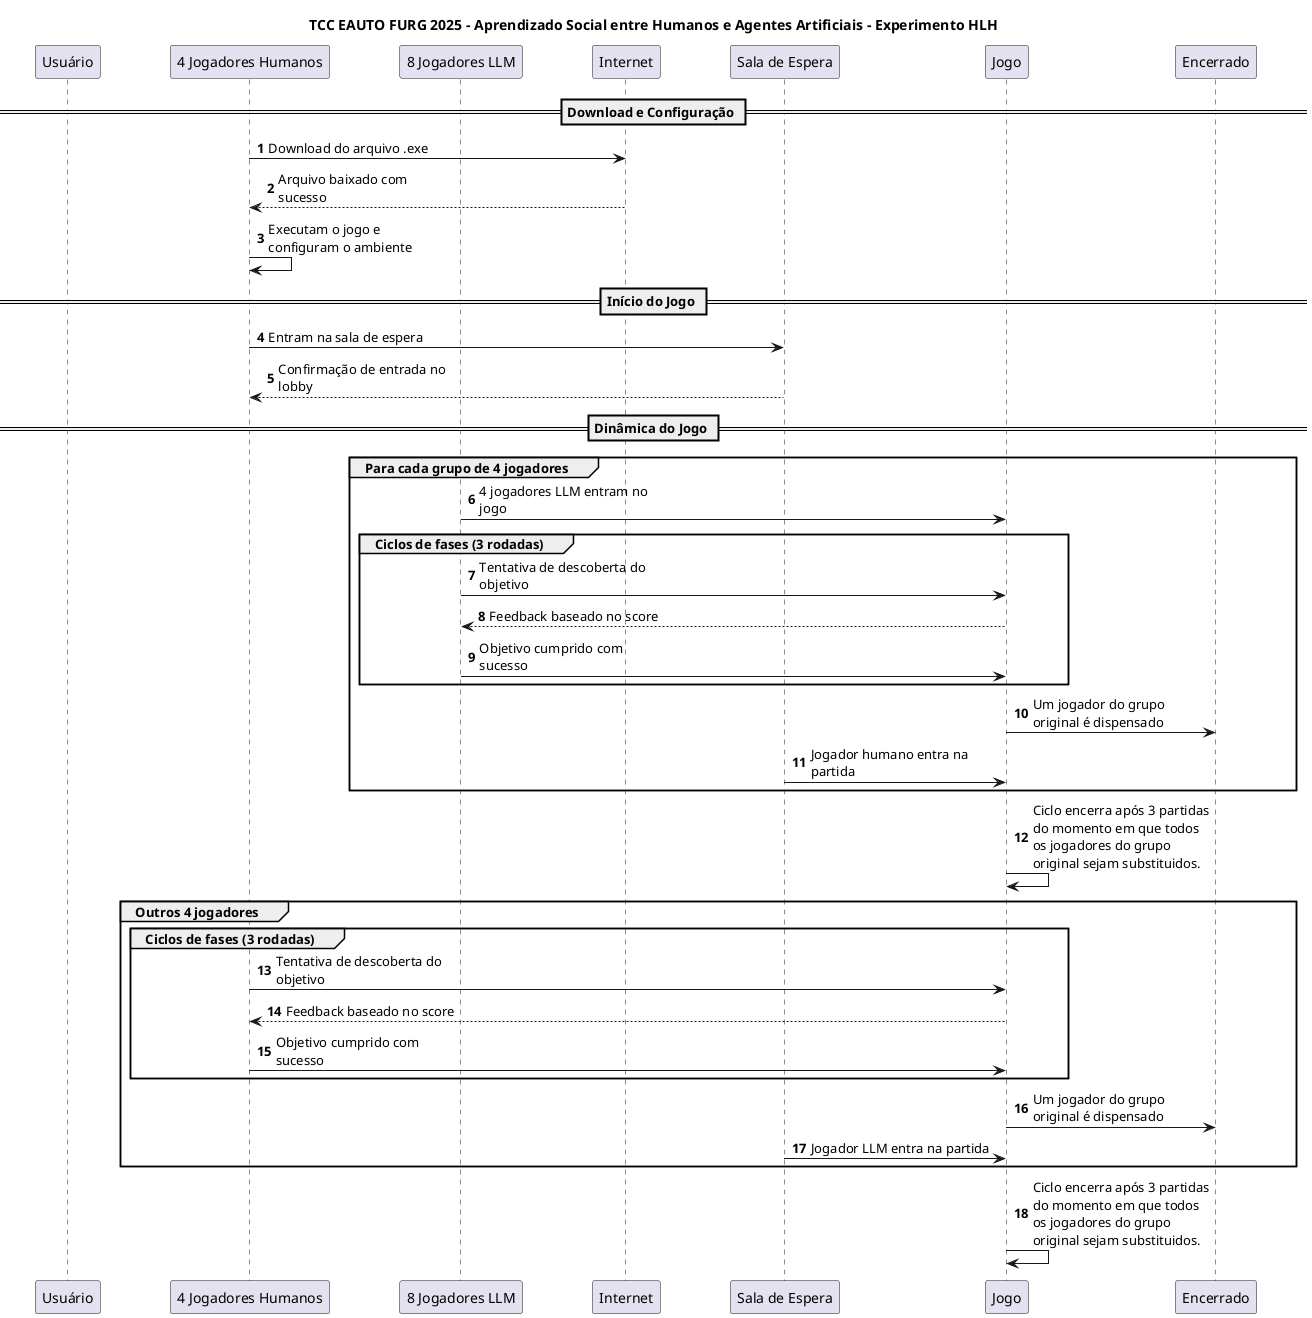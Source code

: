 @startuml SimuladorBasicoGeracaoTrajetorias

title "TCC EAUTO FURG 2025 - Aprendizado Social entre Humanos e Agentes Artificiais - Experimento HLH"

' Definição de estilo
skinparam ParticipantPadding 30
skinparam MaxMessageSize 180

autonumber

participant Usuário as User
participant "4 Jogadores Humanos" as JH
participant "8 Jogadores LLM" as JL
participant "Internet" as IT
participant "Sala de Espera" as WR
participant "Jogo" as G
participant "Encerrado" as DISM

== Download e Configuração ==

JH -> IT: Download do arquivo .exe
IT --> JH: Arquivo baixado com sucesso
JH -> JH: Executam o jogo e configuram o ambiente

== Início do Jogo ==

JH -> WR: Entram na sala de espera
WR --> JH: Confirmação de entrada no lobby

== Dinâmica do Jogo ==

group Para cada grupo de 4 jogadores 
    JL -> G: 4 jogadores LLM entram no jogo
    
    group Ciclos de fases (3 rodadas)
        JL -> G: Tentativa de descoberta do objetivo
        G --> JL: Feedback baseado no score
        JL -> G: Objetivo cumprido com sucesso
    end

    G -> DISM: Um jogador do grupo original é dispensado
    WR -> G: Jogador humano entra na partida
end

G -> G : Ciclo encerra após 3 partidas do momento em que todos os jogadores do grupo original sejam substituidos.

group Outros 4 jogadores 
    group Ciclos de fases (3 rodadas)
        JH -> G: Tentativa de descoberta do objetivo
        G --> JH: Feedback baseado no score
        JH -> G: Objetivo cumprido com sucesso
    end

    G -> DISM: Um jogador do grupo original é dispensado
    WR -> G: Jogador LLM entra na partida
end

G -> G : Ciclo encerra após 3 partidas do momento em que todos os jogadores do grupo original sejam substituidos.

@enduml
